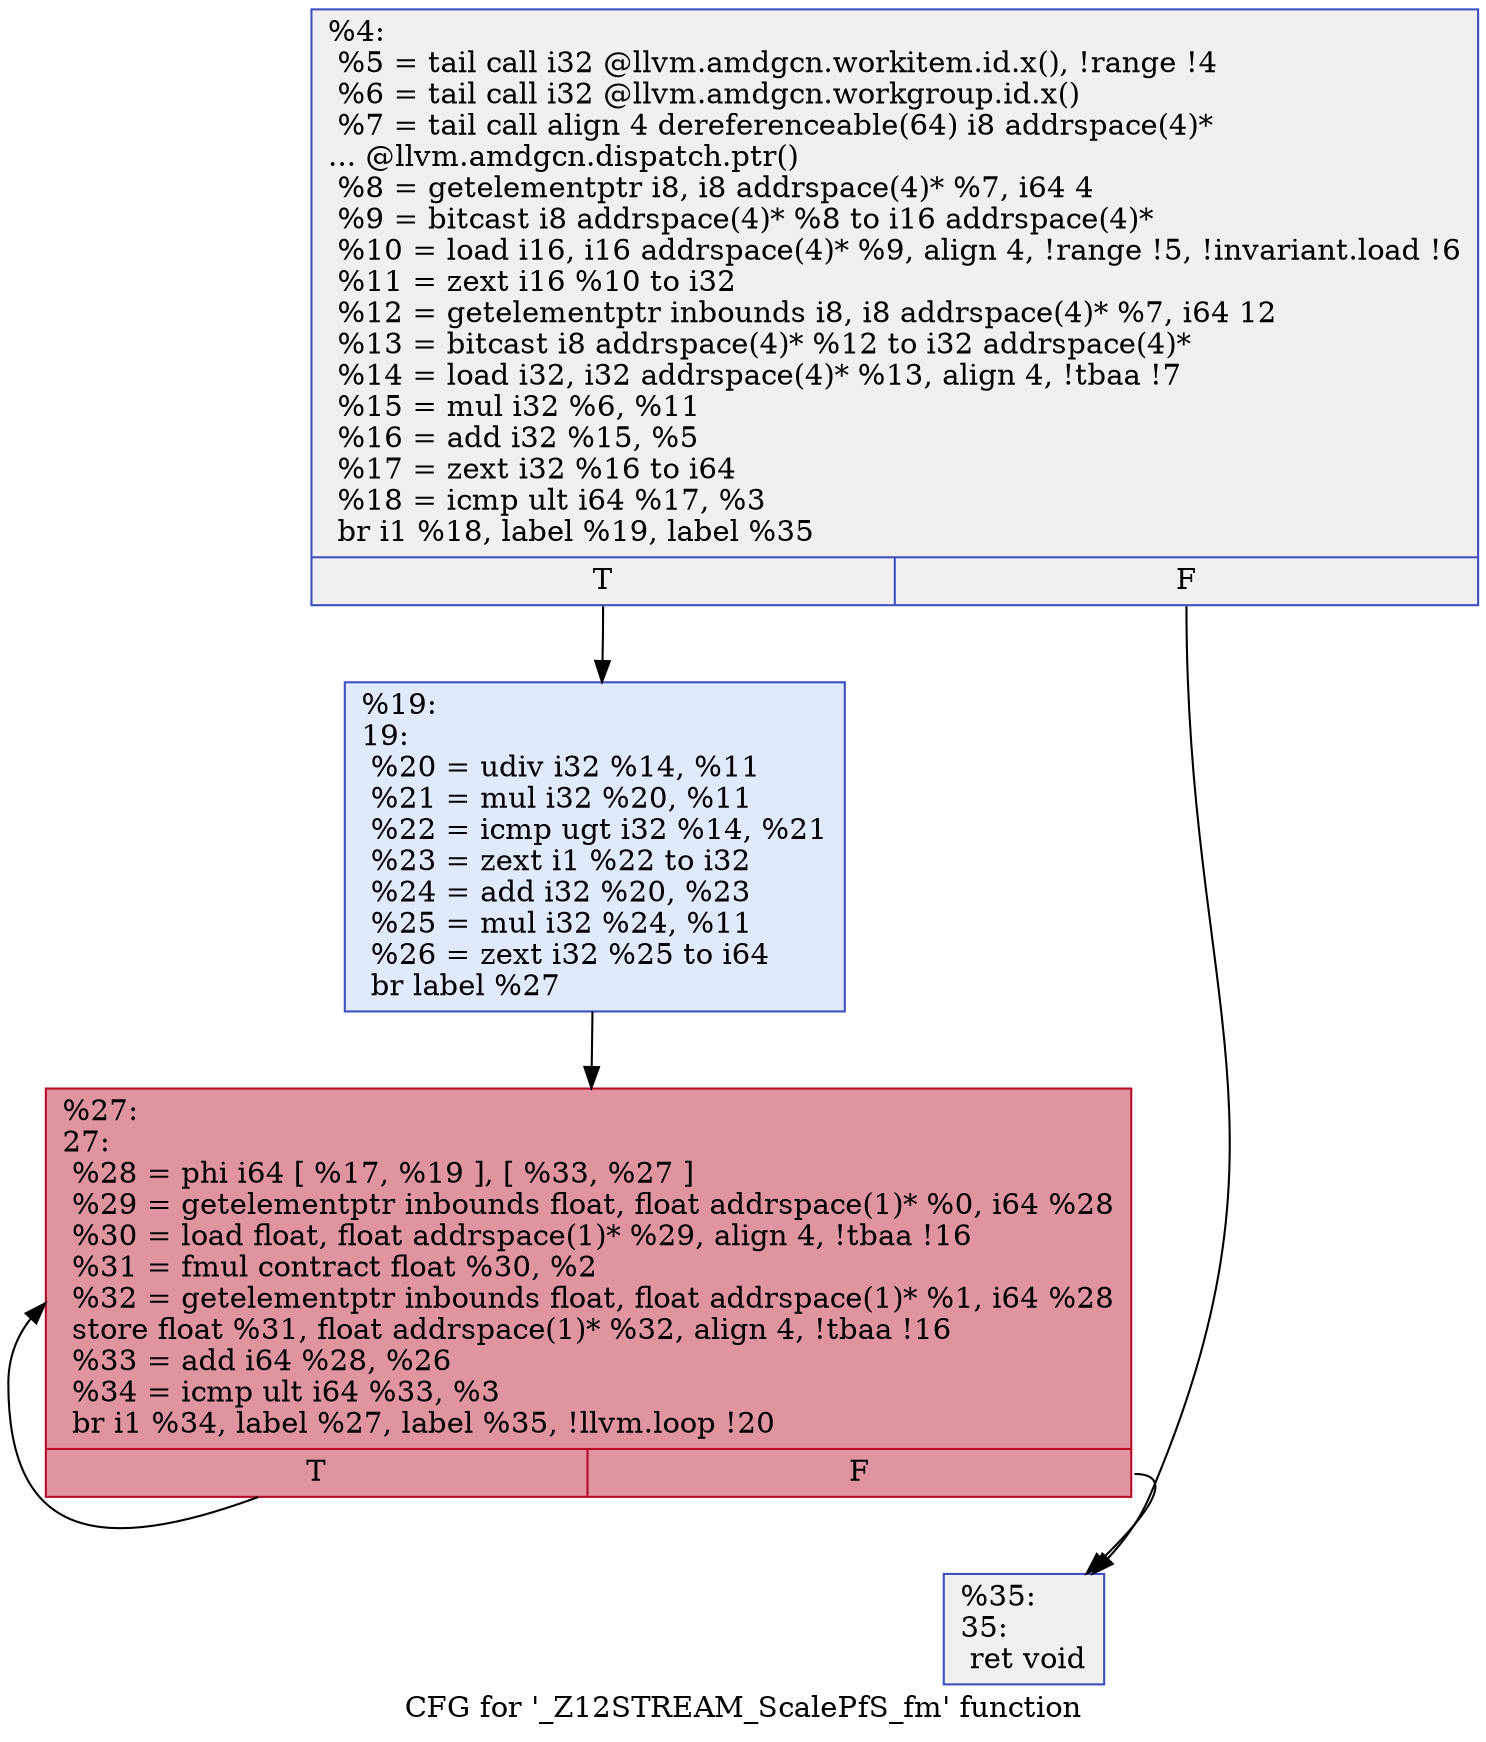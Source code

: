 digraph "CFG for '_Z12STREAM_ScalePfS_fm' function" {
	label="CFG for '_Z12STREAM_ScalePfS_fm' function";

	Node0x61c1490 [shape=record,color="#3d50c3ff", style=filled, fillcolor="#dedcdb70",label="{%4:\l  %5 = tail call i32 @llvm.amdgcn.workitem.id.x(), !range !4\l  %6 = tail call i32 @llvm.amdgcn.workgroup.id.x()\l  %7 = tail call align 4 dereferenceable(64) i8 addrspace(4)*\l... @llvm.amdgcn.dispatch.ptr()\l  %8 = getelementptr i8, i8 addrspace(4)* %7, i64 4\l  %9 = bitcast i8 addrspace(4)* %8 to i16 addrspace(4)*\l  %10 = load i16, i16 addrspace(4)* %9, align 4, !range !5, !invariant.load !6\l  %11 = zext i16 %10 to i32\l  %12 = getelementptr inbounds i8, i8 addrspace(4)* %7, i64 12\l  %13 = bitcast i8 addrspace(4)* %12 to i32 addrspace(4)*\l  %14 = load i32, i32 addrspace(4)* %13, align 4, !tbaa !7\l  %15 = mul i32 %6, %11\l  %16 = add i32 %15, %5\l  %17 = zext i32 %16 to i64\l  %18 = icmp ult i64 %17, %3\l  br i1 %18, label %19, label %35\l|{<s0>T|<s1>F}}"];
	Node0x61c1490:s0 -> Node0x61c14e0;
	Node0x61c1490:s1 -> Node0x61c3820;
	Node0x61c14e0 [shape=record,color="#3d50c3ff", style=filled, fillcolor="#b9d0f970",label="{%19:\l19:                                               \l  %20 = udiv i32 %14, %11\l  %21 = mul i32 %20, %11\l  %22 = icmp ugt i32 %14, %21\l  %23 = zext i1 %22 to i32\l  %24 = add i32 %20, %23\l  %25 = mul i32 %24, %11\l  %26 = zext i32 %25 to i64\l  br label %27\l}"];
	Node0x61c14e0 -> Node0x61c3d10;
	Node0x61c3d10 [shape=record,color="#b70d28ff", style=filled, fillcolor="#b70d2870",label="{%27:\l27:                                               \l  %28 = phi i64 [ %17, %19 ], [ %33, %27 ]\l  %29 = getelementptr inbounds float, float addrspace(1)* %0, i64 %28\l  %30 = load float, float addrspace(1)* %29, align 4, !tbaa !16\l  %31 = fmul contract float %30, %2\l  %32 = getelementptr inbounds float, float addrspace(1)* %1, i64 %28\l  store float %31, float addrspace(1)* %32, align 4, !tbaa !16\l  %33 = add i64 %28, %26\l  %34 = icmp ult i64 %33, %3\l  br i1 %34, label %27, label %35, !llvm.loop !20\l|{<s0>T|<s1>F}}"];
	Node0x61c3d10:s0 -> Node0x61c3d10;
	Node0x61c3d10:s1 -> Node0x61c3820;
	Node0x61c3820 [shape=record,color="#3d50c3ff", style=filled, fillcolor="#dedcdb70",label="{%35:\l35:                                               \l  ret void\l}"];
}
